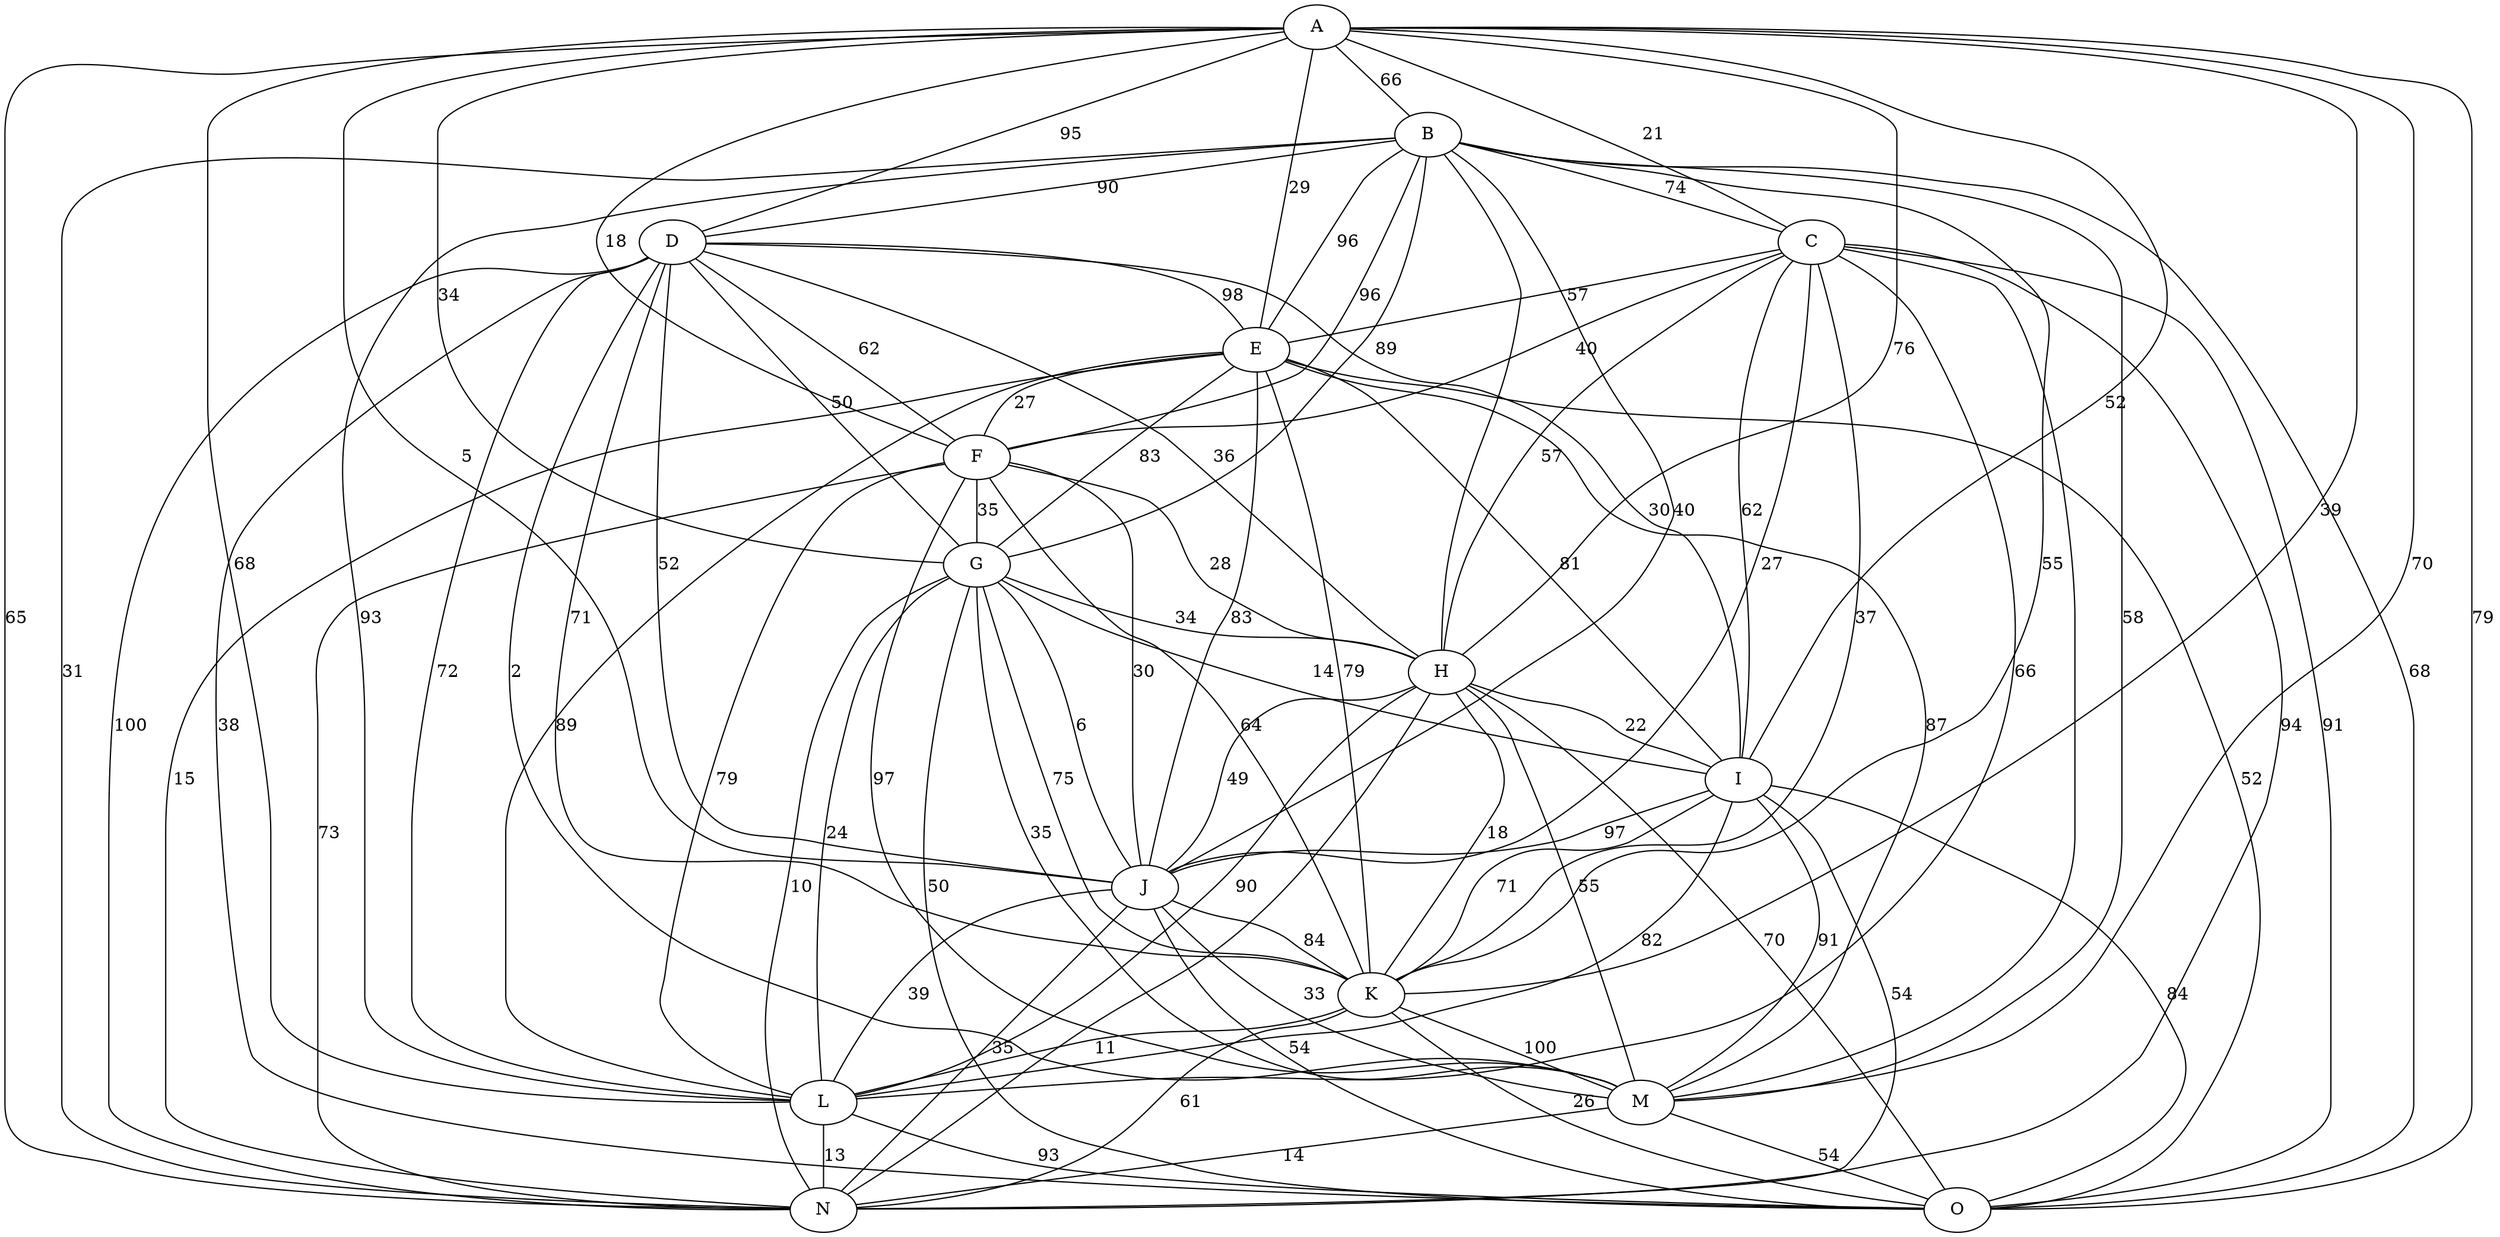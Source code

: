 graph s21_graph {
  A -- B [label="66"];
  A -- C [label="21"];
  A -- D [label="95"];
  A -- E [label="29"];
  A -- F [label="18"];
  A -- G [label="34"];
  A -- H [label="76"];
  A -- I [label="52"];
  A -- J [label="5"];
  A -- K [label="39"];
  A -- L [label="68"];
  A -- M [label="70"];
  A -- N [label="65"];
  A -- O [label="79"];
  B -- C [label="74"];
  B -- D [label="90"];
  B -- E [label="96"];
  B -- F [label="96"];
  B -- G [label="89"];
  B -- H;
  B -- J [label="40"];
  B -- K [label="55"];
  B -- L [label="93"];
  B -- M [label="58"];
  B -- N [label="31"];
  B -- O [label="68"];
  C -- E [label="57"];
  C -- F [label="40"];
  C -- H [label="57"];
  C -- I [label="62"];
  C -- J [label="27"];
  C -- K [label="37"];
  C -- L [label="66"];
  C -- M;
  C -- N [label="94"];
  C -- O [label="91"];
  D -- E [label="98"];
  D -- F [label="62"];
  D -- G [label="50"];
  D -- H [label="36"];
  D -- I [label="30"];
  D -- J [label="52"];
  D -- K [label="71"];
  D -- L [label="72"];
  D -- M [label="2"];
  D -- N [label="100"];
  D -- O [label="38"];
  E -- F [label="27"];
  E -- G [label="83"];
  E -- I [label="81"];
  E -- J [label="83"];
  E -- K [label="79"];
  E -- L [label="89"];
  E -- M [label="87"];
  E -- N [label="15"];
  E -- O [label="52"];
  F -- G [label="35"];
  F -- H [label="28"];
  F -- J [label="30"];
  F -- K [label="64"];
  F -- L [label="79"];
  F -- M [label="97"];
  F -- N [label="73"];
  G -- H [label="34"];
  G -- I [label="14"];
  G -- J [label="6"];
  G -- K [label="75"];
  G -- L [label="24"];
  G -- M [label="35"];
  G -- N [label="10"];
  G -- O [label="50"];
  H -- I [label="22"];
  H -- J [label="49"];
  H -- K [label="18"];
  H -- L [label="90"];
  H -- M [label="55"];
  H -- N;
  H -- O [label="70"];
  I -- J [label="97"];
  I -- K [label="71"];
  I -- L [label="82"];
  I -- M [label="91"];
  I -- N [label="54"];
  I -- O [label="84"];
  J -- K [label="84"];
  J -- L [label="39"];
  J -- M [label="33"];
  J -- N [label="35"];
  J -- O [label="54"];
  K -- L [label="11"];
  K -- M [label="100"];
  K -- N [label="61"];
  K -- O [label="26"];
  L -- N [label="13"];
  L -- O [label="93"];
  M -- N [label="14"];
  M -- O [label="54"];
}
